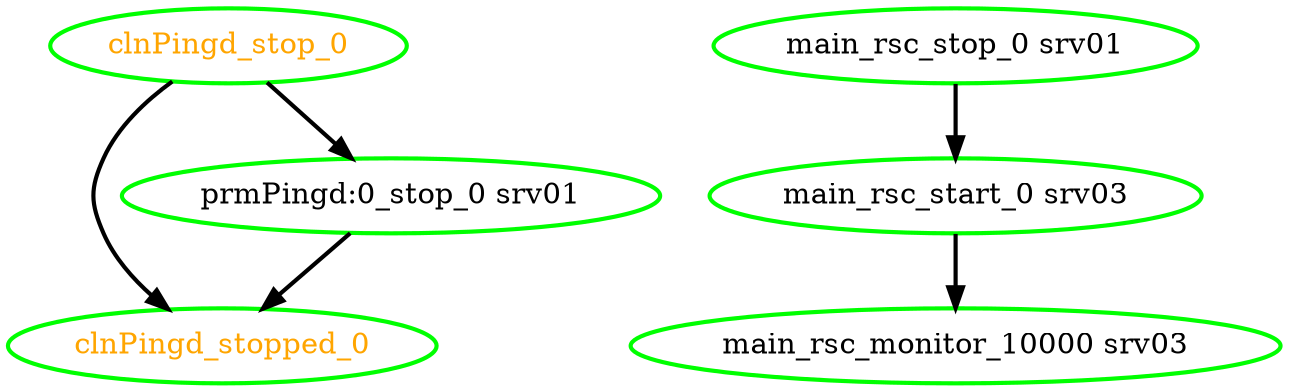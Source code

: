 digraph "g" {
"clnPingd_stop_0" -> "clnPingd_stopped_0" [ style = bold]
"clnPingd_stop_0" -> "prmPingd:0_stop_0 srv01" [ style = bold]
"clnPingd_stop_0" [ style=bold color="green" fontcolor="orange" ]
"clnPingd_stopped_0" [ style=bold color="green" fontcolor="orange" ]
"main_rsc_monitor_10000 srv03" [ style=bold color="green" fontcolor="black" ]
"main_rsc_start_0 srv03" -> "main_rsc_monitor_10000 srv03" [ style = bold]
"main_rsc_start_0 srv03" [ style=bold color="green" fontcolor="black" ]
"main_rsc_stop_0 srv01" -> "main_rsc_start_0 srv03" [ style = bold]
"main_rsc_stop_0 srv01" [ style=bold color="green" fontcolor="black" ]
"prmPingd:0_stop_0 srv01" -> "clnPingd_stopped_0" [ style = bold]
"prmPingd:0_stop_0 srv01" [ style=bold color="green" fontcolor="black" ]
}

